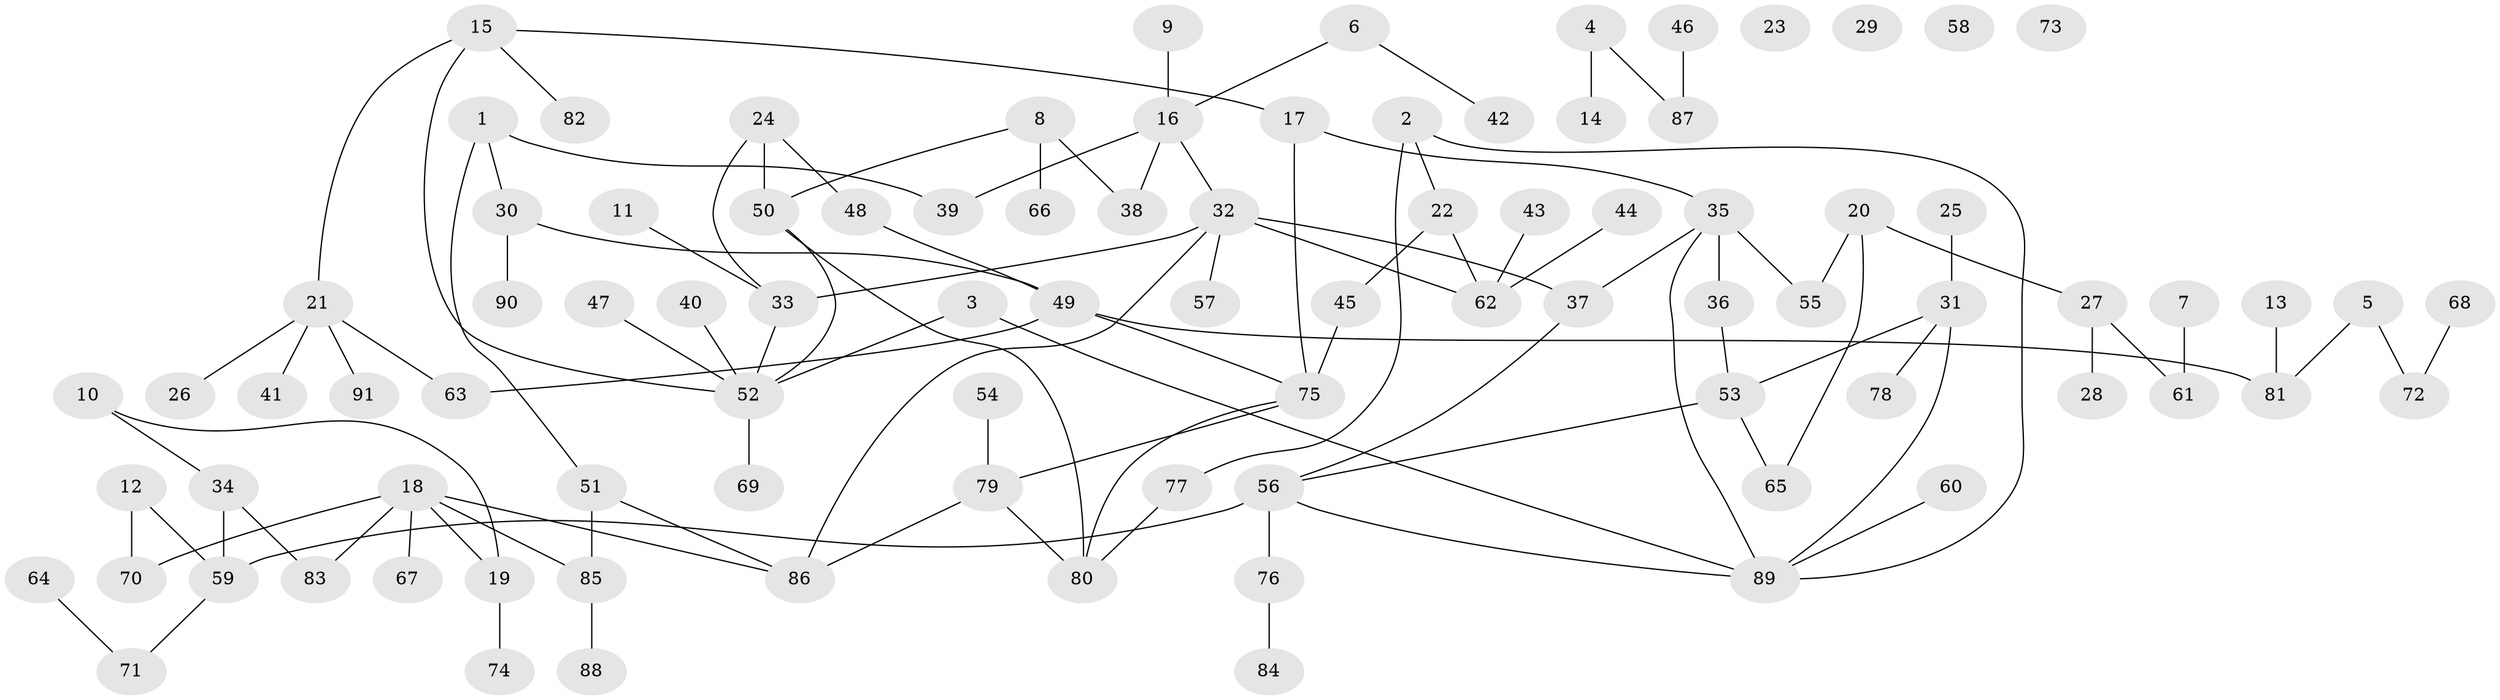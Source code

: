 // Generated by graph-tools (version 1.1) at 2025/00/03/09/25 03:00:49]
// undirected, 91 vertices, 107 edges
graph export_dot {
graph [start="1"]
  node [color=gray90,style=filled];
  1;
  2;
  3;
  4;
  5;
  6;
  7;
  8;
  9;
  10;
  11;
  12;
  13;
  14;
  15;
  16;
  17;
  18;
  19;
  20;
  21;
  22;
  23;
  24;
  25;
  26;
  27;
  28;
  29;
  30;
  31;
  32;
  33;
  34;
  35;
  36;
  37;
  38;
  39;
  40;
  41;
  42;
  43;
  44;
  45;
  46;
  47;
  48;
  49;
  50;
  51;
  52;
  53;
  54;
  55;
  56;
  57;
  58;
  59;
  60;
  61;
  62;
  63;
  64;
  65;
  66;
  67;
  68;
  69;
  70;
  71;
  72;
  73;
  74;
  75;
  76;
  77;
  78;
  79;
  80;
  81;
  82;
  83;
  84;
  85;
  86;
  87;
  88;
  89;
  90;
  91;
  1 -- 30;
  1 -- 39;
  1 -- 51;
  2 -- 22;
  2 -- 77;
  2 -- 89;
  3 -- 52;
  3 -- 89;
  4 -- 14;
  4 -- 87;
  5 -- 72;
  5 -- 81;
  6 -- 16;
  6 -- 42;
  7 -- 61;
  8 -- 38;
  8 -- 50;
  8 -- 66;
  9 -- 16;
  10 -- 19;
  10 -- 34;
  11 -- 33;
  12 -- 59;
  12 -- 70;
  13 -- 81;
  15 -- 17;
  15 -- 21;
  15 -- 52;
  15 -- 82;
  16 -- 32;
  16 -- 38;
  16 -- 39;
  17 -- 35;
  17 -- 75;
  18 -- 19;
  18 -- 67;
  18 -- 70;
  18 -- 83;
  18 -- 85;
  18 -- 86;
  19 -- 74;
  20 -- 27;
  20 -- 55;
  20 -- 65;
  21 -- 26;
  21 -- 41;
  21 -- 63;
  21 -- 91;
  22 -- 45;
  22 -- 62;
  24 -- 33;
  24 -- 48;
  24 -- 50;
  25 -- 31;
  27 -- 28;
  27 -- 61;
  30 -- 49;
  30 -- 90;
  31 -- 53;
  31 -- 78;
  31 -- 89;
  32 -- 33;
  32 -- 37;
  32 -- 57;
  32 -- 62;
  32 -- 86;
  33 -- 52;
  34 -- 59;
  34 -- 83;
  35 -- 36;
  35 -- 37;
  35 -- 55;
  35 -- 89;
  36 -- 53;
  37 -- 56;
  40 -- 52;
  43 -- 62;
  44 -- 62;
  45 -- 75;
  46 -- 87;
  47 -- 52;
  48 -- 49;
  49 -- 63;
  49 -- 75;
  49 -- 81;
  50 -- 52;
  50 -- 80;
  51 -- 85;
  51 -- 86;
  52 -- 69;
  53 -- 56;
  53 -- 65;
  54 -- 79;
  56 -- 59;
  56 -- 76;
  56 -- 89;
  59 -- 71;
  60 -- 89;
  64 -- 71;
  68 -- 72;
  75 -- 79;
  75 -- 80;
  76 -- 84;
  77 -- 80;
  79 -- 80;
  79 -- 86;
  85 -- 88;
}

